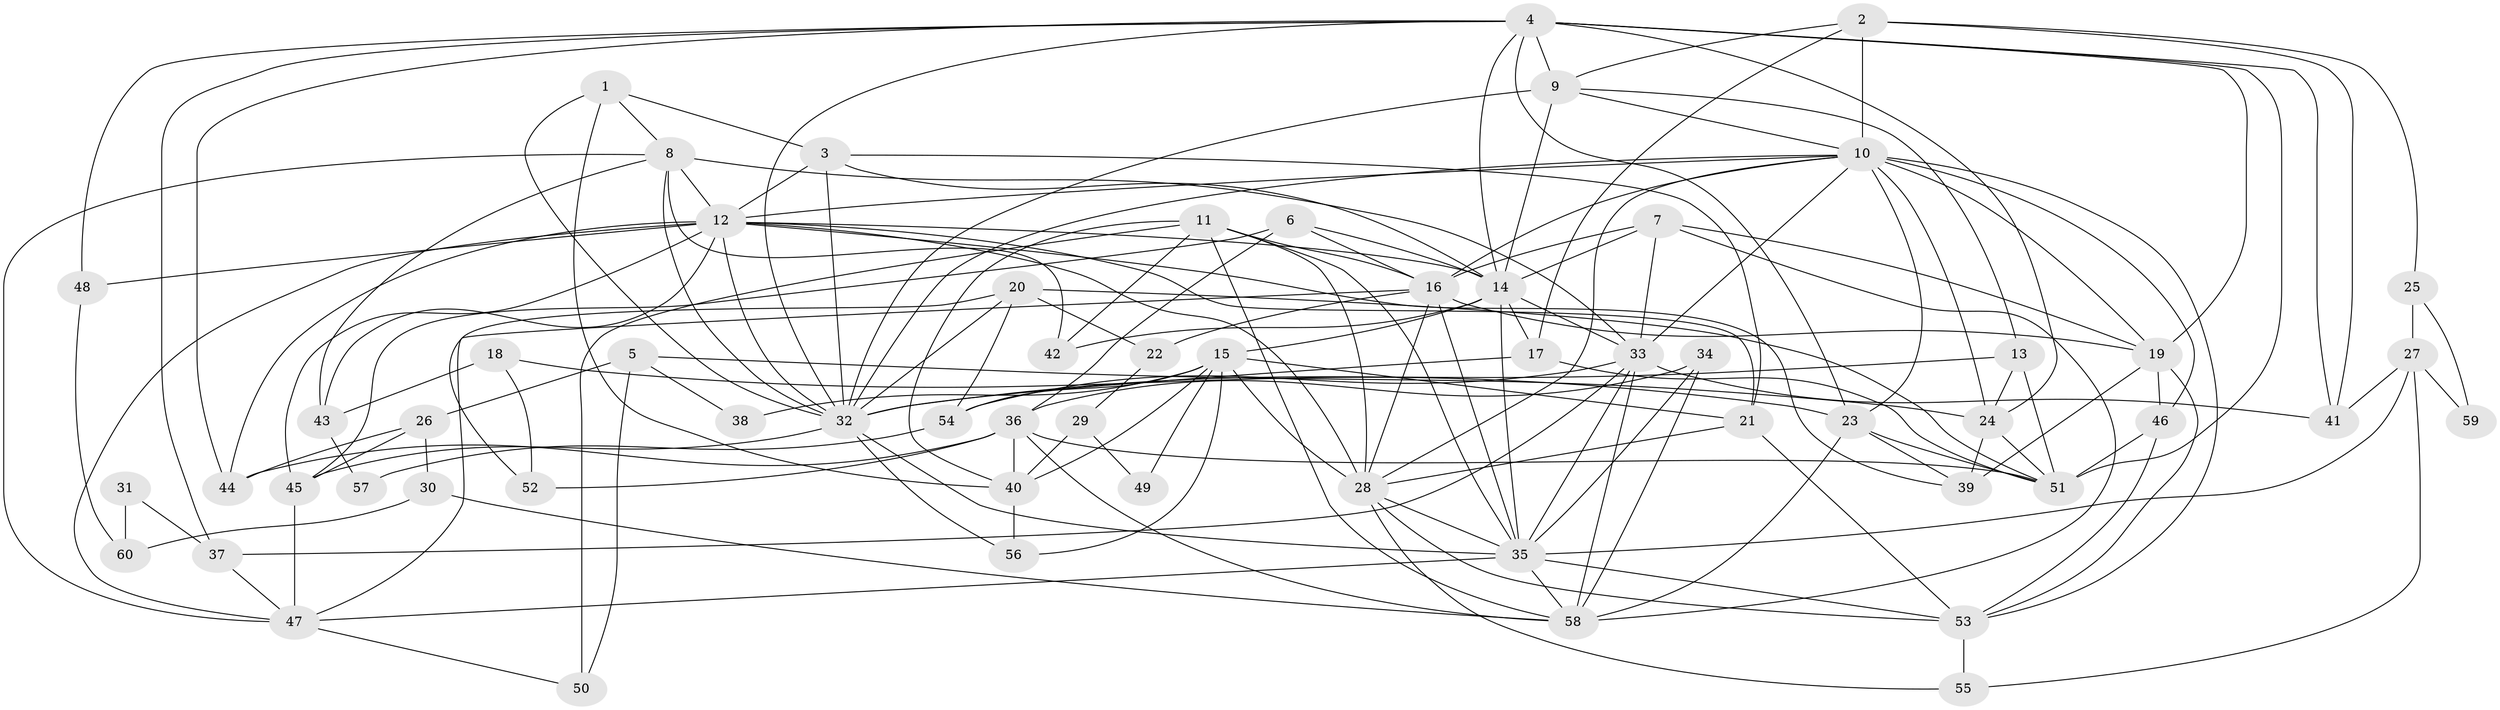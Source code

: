 // original degree distribution, {3: 0.31932773109243695, 5: 0.14285714285714285, 4: 0.31092436974789917, 6: 0.058823529411764705, 8: 0.03361344537815126, 7: 0.025210084033613446, 2: 0.10084033613445378, 10: 0.008403361344537815}
// Generated by graph-tools (version 1.1) at 2025/36/03/09/25 02:36:25]
// undirected, 60 vertices, 162 edges
graph export_dot {
graph [start="1"]
  node [color=gray90,style=filled];
  1;
  2;
  3;
  4;
  5;
  6;
  7;
  8;
  9;
  10;
  11;
  12;
  13;
  14;
  15;
  16;
  17;
  18;
  19;
  20;
  21;
  22;
  23;
  24;
  25;
  26;
  27;
  28;
  29;
  30;
  31;
  32;
  33;
  34;
  35;
  36;
  37;
  38;
  39;
  40;
  41;
  42;
  43;
  44;
  45;
  46;
  47;
  48;
  49;
  50;
  51;
  52;
  53;
  54;
  55;
  56;
  57;
  58;
  59;
  60;
  1 -- 3 [weight=1.0];
  1 -- 8 [weight=1.0];
  1 -- 32 [weight=1.0];
  1 -- 40 [weight=1.0];
  2 -- 9 [weight=1.0];
  2 -- 10 [weight=1.0];
  2 -- 17 [weight=1.0];
  2 -- 25 [weight=1.0];
  2 -- 41 [weight=1.0];
  3 -- 12 [weight=1.0];
  3 -- 14 [weight=1.0];
  3 -- 21 [weight=2.0];
  3 -- 32 [weight=2.0];
  4 -- 9 [weight=2.0];
  4 -- 14 [weight=1.0];
  4 -- 19 [weight=1.0];
  4 -- 23 [weight=1.0];
  4 -- 24 [weight=1.0];
  4 -- 32 [weight=1.0];
  4 -- 37 [weight=1.0];
  4 -- 41 [weight=1.0];
  4 -- 44 [weight=1.0];
  4 -- 48 [weight=1.0];
  4 -- 51 [weight=1.0];
  5 -- 24 [weight=1.0];
  5 -- 26 [weight=1.0];
  5 -- 38 [weight=1.0];
  5 -- 50 [weight=1.0];
  6 -- 14 [weight=1.0];
  6 -- 16 [weight=1.0];
  6 -- 36 [weight=1.0];
  6 -- 45 [weight=1.0];
  7 -- 14 [weight=1.0];
  7 -- 16 [weight=2.0];
  7 -- 19 [weight=1.0];
  7 -- 33 [weight=2.0];
  7 -- 58 [weight=1.0];
  8 -- 12 [weight=1.0];
  8 -- 32 [weight=1.0];
  8 -- 33 [weight=3.0];
  8 -- 42 [weight=1.0];
  8 -- 43 [weight=1.0];
  8 -- 47 [weight=1.0];
  9 -- 10 [weight=1.0];
  9 -- 13 [weight=1.0];
  9 -- 14 [weight=2.0];
  9 -- 32 [weight=2.0];
  10 -- 12 [weight=1.0];
  10 -- 16 [weight=1.0];
  10 -- 19 [weight=1.0];
  10 -- 23 [weight=1.0];
  10 -- 24 [weight=1.0];
  10 -- 28 [weight=1.0];
  10 -- 32 [weight=1.0];
  10 -- 33 [weight=1.0];
  10 -- 46 [weight=1.0];
  10 -- 53 [weight=1.0];
  11 -- 16 [weight=1.0];
  11 -- 28 [weight=1.0];
  11 -- 35 [weight=1.0];
  11 -- 40 [weight=1.0];
  11 -- 42 [weight=1.0];
  11 -- 50 [weight=2.0];
  11 -- 58 [weight=1.0];
  12 -- 14 [weight=1.0];
  12 -- 21 [weight=2.0];
  12 -- 28 [weight=1.0];
  12 -- 32 [weight=1.0];
  12 -- 39 [weight=1.0];
  12 -- 43 [weight=1.0];
  12 -- 44 [weight=1.0];
  12 -- 45 [weight=1.0];
  12 -- 47 [weight=1.0];
  12 -- 48 [weight=2.0];
  13 -- 24 [weight=1.0];
  13 -- 32 [weight=1.0];
  13 -- 51 [weight=4.0];
  14 -- 15 [weight=1.0];
  14 -- 17 [weight=1.0];
  14 -- 33 [weight=1.0];
  14 -- 35 [weight=1.0];
  14 -- 42 [weight=1.0];
  15 -- 21 [weight=1.0];
  15 -- 28 [weight=1.0];
  15 -- 38 [weight=1.0];
  15 -- 40 [weight=1.0];
  15 -- 49 [weight=1.0];
  15 -- 54 [weight=1.0];
  15 -- 56 [weight=1.0];
  16 -- 19 [weight=1.0];
  16 -- 22 [weight=2.0];
  16 -- 28 [weight=1.0];
  16 -- 35 [weight=1.0];
  16 -- 47 [weight=1.0];
  17 -- 32 [weight=1.0];
  17 -- 51 [weight=1.0];
  18 -- 23 [weight=1.0];
  18 -- 43 [weight=1.0];
  18 -- 52 [weight=1.0];
  19 -- 39 [weight=1.0];
  19 -- 46 [weight=2.0];
  19 -- 53 [weight=1.0];
  20 -- 22 [weight=1.0];
  20 -- 32 [weight=1.0];
  20 -- 51 [weight=1.0];
  20 -- 52 [weight=1.0];
  20 -- 54 [weight=1.0];
  21 -- 28 [weight=1.0];
  21 -- 53 [weight=1.0];
  22 -- 29 [weight=1.0];
  23 -- 39 [weight=1.0];
  23 -- 51 [weight=1.0];
  23 -- 58 [weight=1.0];
  24 -- 39 [weight=1.0];
  24 -- 51 [weight=1.0];
  25 -- 27 [weight=1.0];
  25 -- 59 [weight=1.0];
  26 -- 30 [weight=1.0];
  26 -- 44 [weight=1.0];
  26 -- 45 [weight=1.0];
  27 -- 35 [weight=1.0];
  27 -- 41 [weight=1.0];
  27 -- 55 [weight=1.0];
  27 -- 59 [weight=1.0];
  28 -- 35 [weight=2.0];
  28 -- 53 [weight=2.0];
  28 -- 55 [weight=1.0];
  29 -- 40 [weight=1.0];
  29 -- 49 [weight=1.0];
  30 -- 58 [weight=1.0];
  30 -- 60 [weight=1.0];
  31 -- 37 [weight=1.0];
  31 -- 60 [weight=1.0];
  32 -- 35 [weight=1.0];
  32 -- 45 [weight=1.0];
  32 -- 56 [weight=1.0];
  33 -- 35 [weight=2.0];
  33 -- 37 [weight=1.0];
  33 -- 41 [weight=1.0];
  33 -- 54 [weight=1.0];
  33 -- 58 [weight=1.0];
  34 -- 35 [weight=1.0];
  34 -- 36 [weight=1.0];
  34 -- 58 [weight=1.0];
  35 -- 47 [weight=1.0];
  35 -- 53 [weight=1.0];
  35 -- 58 [weight=1.0];
  36 -- 40 [weight=1.0];
  36 -- 44 [weight=1.0];
  36 -- 51 [weight=1.0];
  36 -- 52 [weight=1.0];
  36 -- 58 [weight=1.0];
  37 -- 47 [weight=1.0];
  40 -- 56 [weight=1.0];
  43 -- 57 [weight=1.0];
  45 -- 47 [weight=1.0];
  46 -- 51 [weight=1.0];
  46 -- 53 [weight=1.0];
  47 -- 50 [weight=1.0];
  48 -- 60 [weight=1.0];
  53 -- 55 [weight=1.0];
  54 -- 57 [weight=1.0];
}
